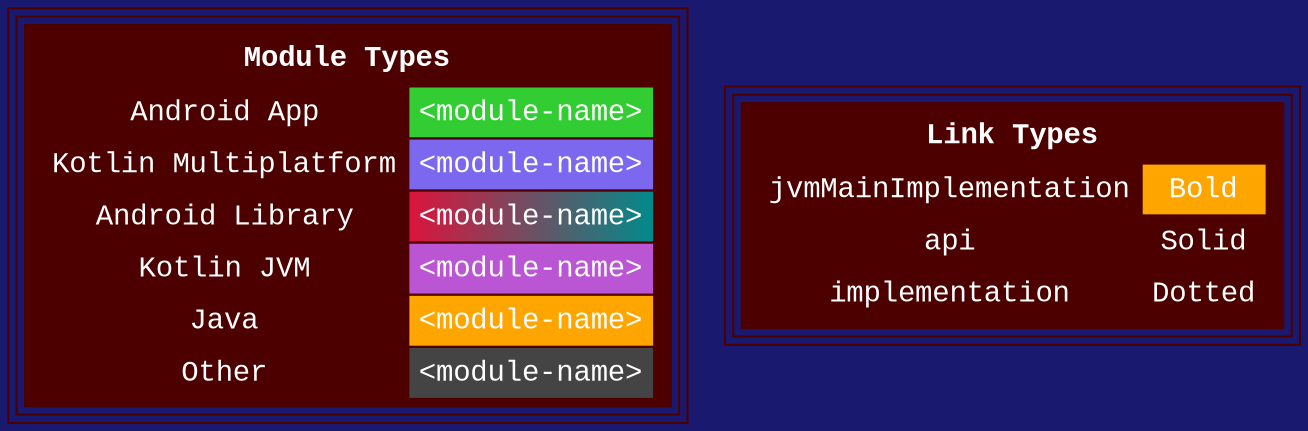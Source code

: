 digraph {
  node [fontname="Courier New",peripheries="3",style="filled",shape="plaintext",color="#4C0000",fontcolor="white"]
  edge [arrowhead="ediamond",arrowtail="none",fontcolor="white",labelfloat="false",color="red"]
  graph [bgcolor="MidnightBlue",fontsize="30",rankdir="TB",ranksep="1.5"]
  modules [label=<
  <TABLE BORDER="0" CELLBORDER="1" CELLSPACING="0" CELLPADDING="4">
    <TR><TD COLSPAN="2"><B>Module Types</B></TD></TR>
    <TR><TD>Android App</TD><TD BGCOLOR="limegreen">&lt;module-name&gt;</TD></TR>
    <TR><TD>Kotlin Multiplatform</TD><TD BGCOLOR="mediumslateblue">&lt;module-name&gt;</TD></TR>
    <TR><TD>Android Library</TD><TD BGCOLOR="crimson:cyan4">&lt;module-name&gt;</TD></TR>
    <TR><TD>Kotlin JVM</TD><TD BGCOLOR="mediumorchid">&lt;module-name&gt;</TD></TR>
    <TR><TD>Java</TD><TD BGCOLOR="orange">&lt;module-name&gt;</TD></TR>
    <TR><TD>Other</TD><TD BGCOLOR="#444444">&lt;module-name&gt;</TD></TR>
  </TABLE>
  >];
  links [label=<
  <TABLE BORDER="0" CELLBORDER="1" CELLSPACING="0" CELLPADDING="4">
    <TR><TD COLSPAN="2"><B>Link Types</B></TD></TR>
    <TR><TD>jvmMainImplementation</TD><TD BGCOLOR="orange">Bold</TD></TR>
    <TR><TD>api</TD><TD>Solid</TD></TR>
    <TR><TD>implementation</TD><TD>Dotted</TD></TR>
  </TABLE>
  >];
}
